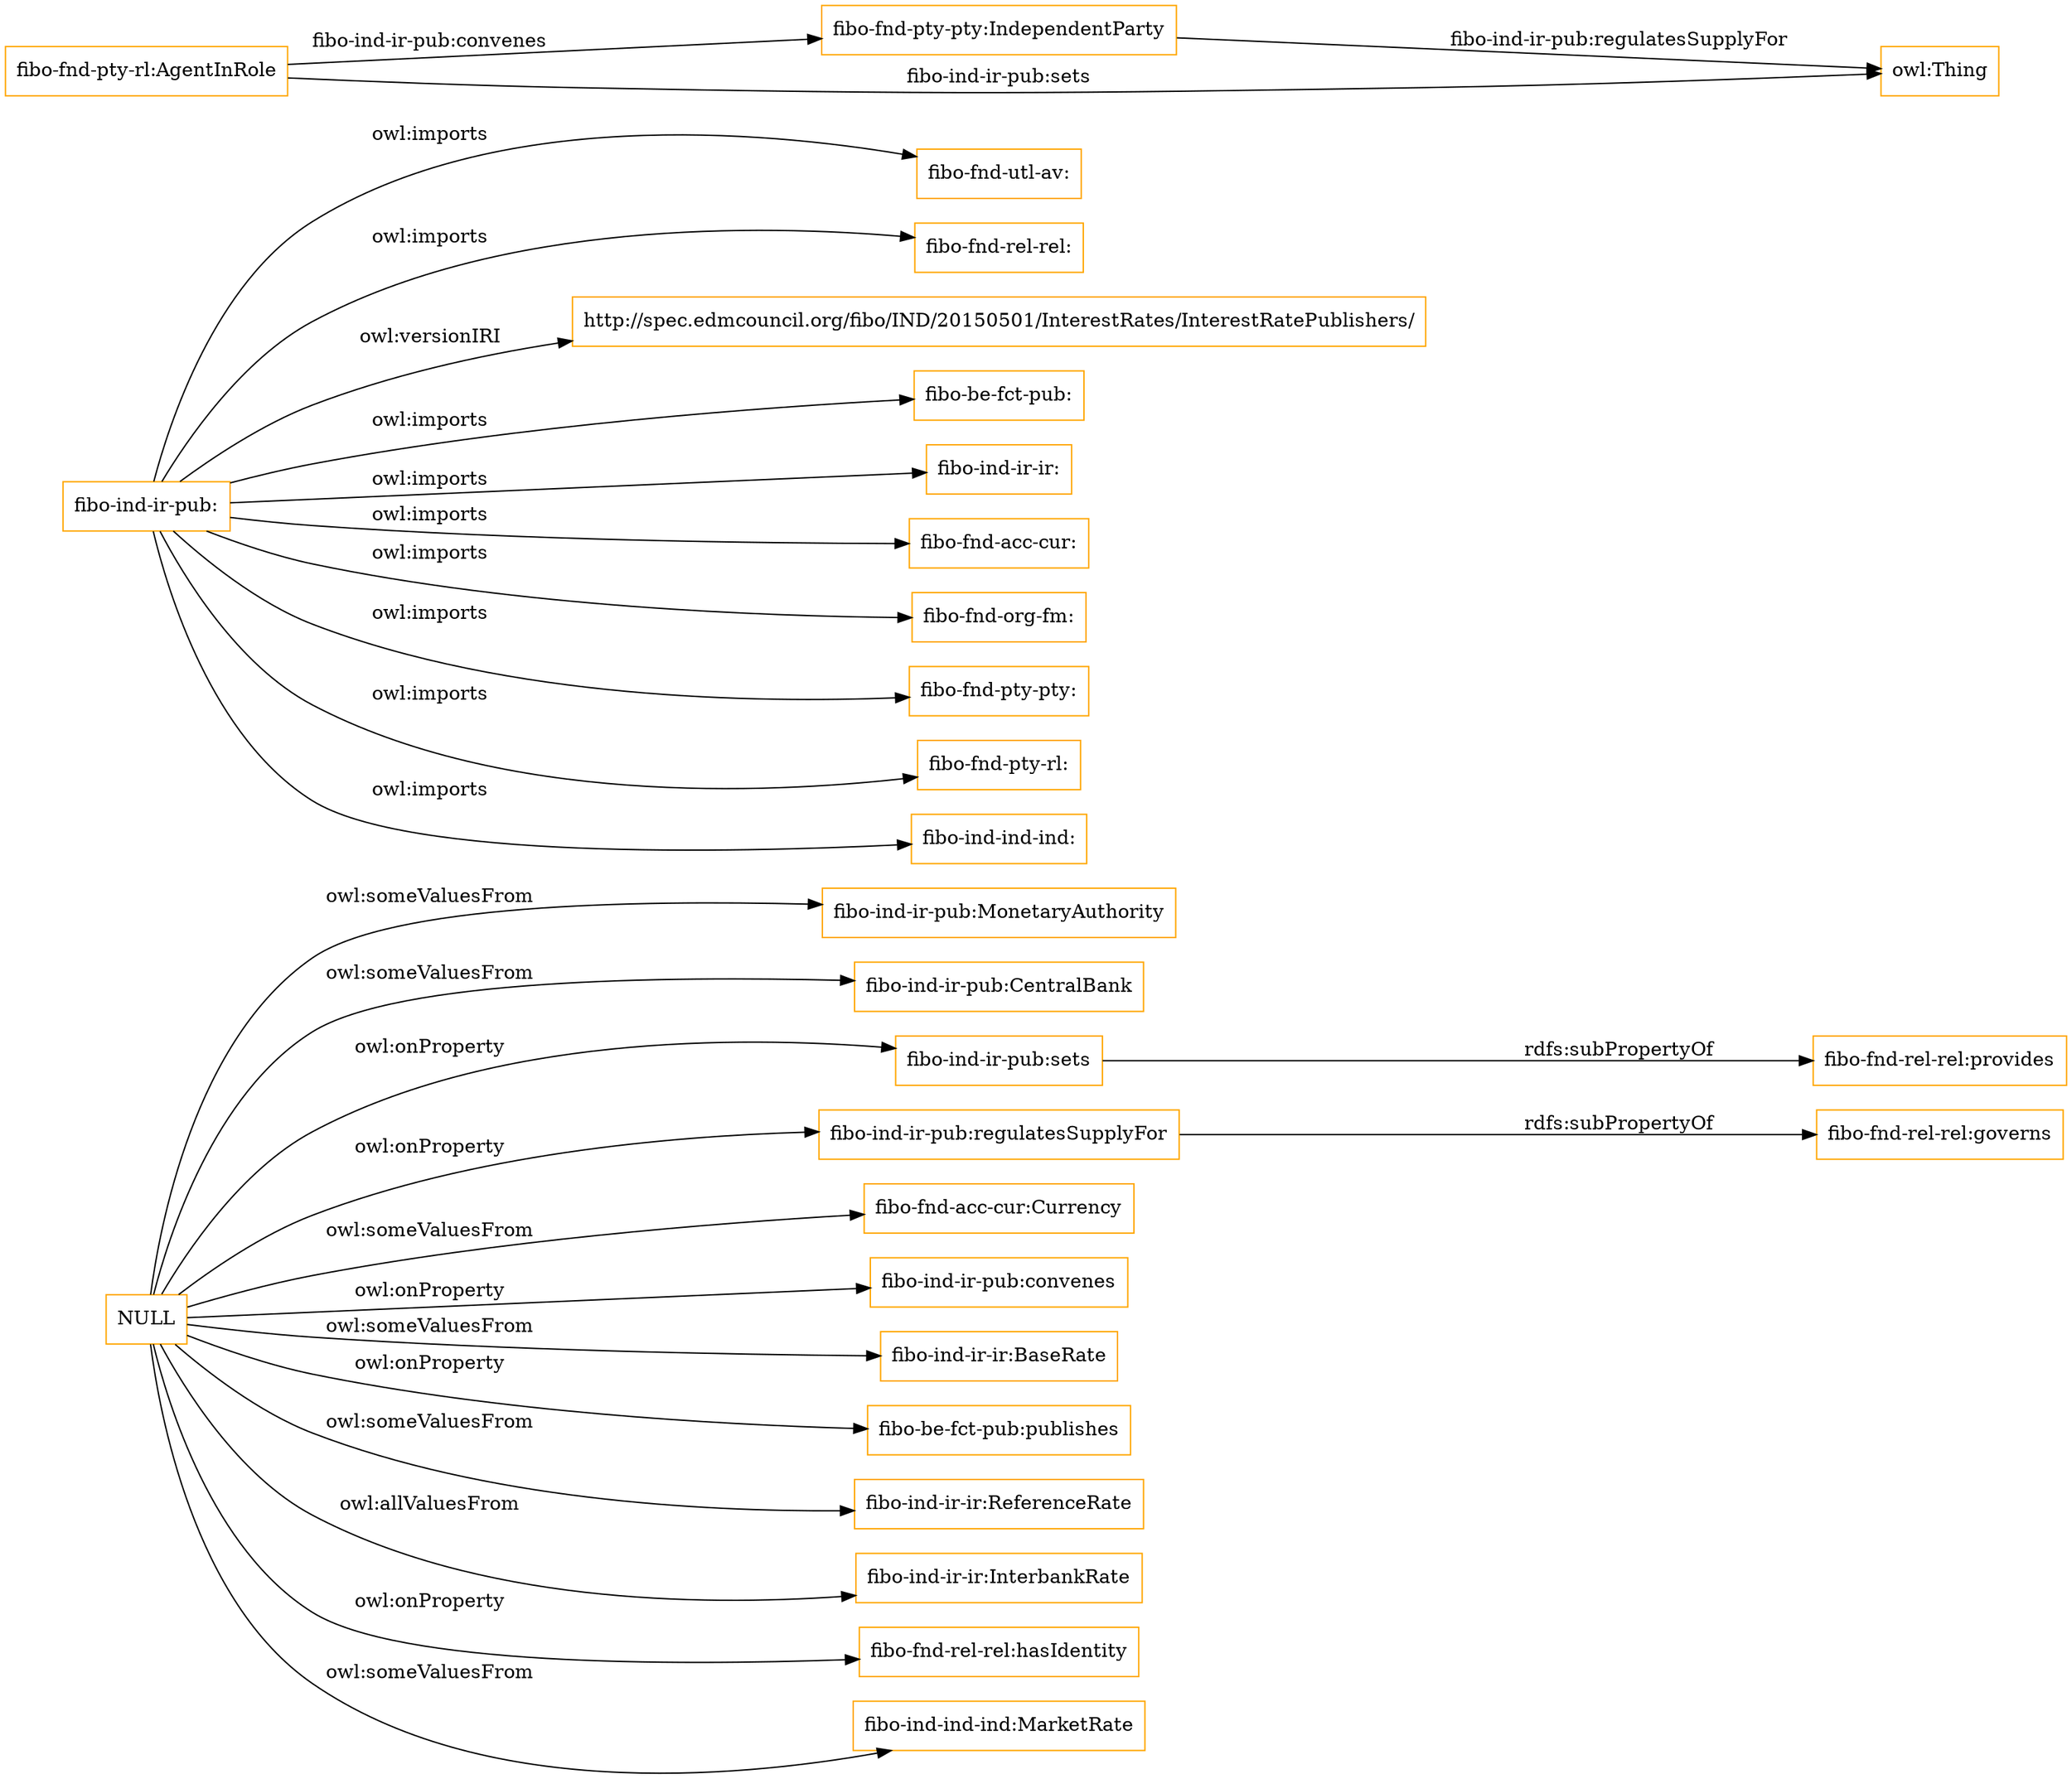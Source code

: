 digraph ar2dtool_diagram { 
rankdir=LR;
size="1501"
node [shape = rectangle, color="orange"]; "fibo-ind-ir-pub:MonetaryAuthority" "fibo-ind-ir-pub:CentralBank" ; /*classes style*/
	"fibo-ind-ir-pub:" -> "fibo-fnd-utl-av:" [ label = "owl:imports" ];
	"fibo-ind-ir-pub:" -> "fibo-fnd-rel-rel:" [ label = "owl:imports" ];
	"fibo-ind-ir-pub:" -> "http://spec.edmcouncil.org/fibo/IND/20150501/InterestRates/InterestRatePublishers/" [ label = "owl:versionIRI" ];
	"fibo-ind-ir-pub:" -> "fibo-be-fct-pub:" [ label = "owl:imports" ];
	"fibo-ind-ir-pub:" -> "fibo-ind-ir-ir:" [ label = "owl:imports" ];
	"fibo-ind-ir-pub:" -> "fibo-fnd-acc-cur:" [ label = "owl:imports" ];
	"fibo-ind-ir-pub:" -> "fibo-fnd-org-fm:" [ label = "owl:imports" ];
	"fibo-ind-ir-pub:" -> "fibo-fnd-pty-pty:" [ label = "owl:imports" ];
	"fibo-ind-ir-pub:" -> "fibo-fnd-pty-rl:" [ label = "owl:imports" ];
	"fibo-ind-ir-pub:" -> "fibo-ind-ind-ind:" [ label = "owl:imports" ];
	"fibo-ind-ir-pub:sets" -> "fibo-fnd-rel-rel:provides" [ label = "rdfs:subPropertyOf" ];
	"fibo-ind-ir-pub:regulatesSupplyFor" -> "fibo-fnd-rel-rel:governs" [ label = "rdfs:subPropertyOf" ];
	"NULL" -> "fibo-fnd-acc-cur:Currency" [ label = "owl:someValuesFrom" ];
	"NULL" -> "fibo-ind-ir-pub:CentralBank" [ label = "owl:someValuesFrom" ];
	"NULL" -> "fibo-ind-ir-pub:convenes" [ label = "owl:onProperty" ];
	"NULL" -> "fibo-ind-ir-ir:BaseRate" [ label = "owl:someValuesFrom" ];
	"NULL" -> "fibo-be-fct-pub:publishes" [ label = "owl:onProperty" ];
	"NULL" -> "fibo-ind-ir-ir:ReferenceRate" [ label = "owl:someValuesFrom" ];
	"NULL" -> "fibo-ind-ir-pub:sets" [ label = "owl:onProperty" ];
	"NULL" -> "fibo-ind-ir-pub:MonetaryAuthority" [ label = "owl:someValuesFrom" ];
	"NULL" -> "fibo-ind-ir-pub:regulatesSupplyFor" [ label = "owl:onProperty" ];
	"NULL" -> "fibo-ind-ir-ir:InterbankRate" [ label = "owl:allValuesFrom" ];
	"NULL" -> "fibo-fnd-rel-rel:hasIdentity" [ label = "owl:onProperty" ];
	"NULL" -> "fibo-ind-ind-ind:MarketRate" [ label = "owl:someValuesFrom" ];
	"fibo-fnd-pty-pty:IndependentParty" -> "owl:Thing" [ label = "fibo-ind-ir-pub:regulatesSupplyFor" ];
	"fibo-fnd-pty-rl:AgentInRole" -> "fibo-fnd-pty-pty:IndependentParty" [ label = "fibo-ind-ir-pub:convenes" ];
	"fibo-fnd-pty-rl:AgentInRole" -> "owl:Thing" [ label = "fibo-ind-ir-pub:sets" ];

}
